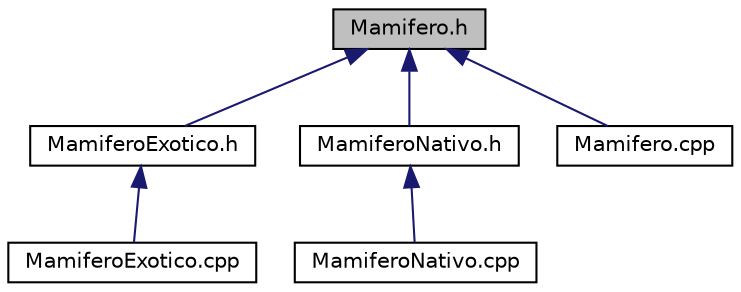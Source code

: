 digraph "Mamifero.h"
{
  edge [fontname="Helvetica",fontsize="10",labelfontname="Helvetica",labelfontsize="10"];
  node [fontname="Helvetica",fontsize="10",shape=record];
  Node11 [label="Mamifero.h",height=0.2,width=0.4,color="black", fillcolor="grey75", style="filled", fontcolor="black"];
  Node11 -> Node12 [dir="back",color="midnightblue",fontsize="10",style="solid",fontname="Helvetica"];
  Node12 [label="MamiferoExotico.h",height=0.2,width=0.4,color="black", fillcolor="white", style="filled",URL="$_mamifero_exotico_8h.html"];
  Node12 -> Node13 [dir="back",color="midnightblue",fontsize="10",style="solid",fontname="Helvetica"];
  Node13 [label="MamiferoExotico.cpp",height=0.2,width=0.4,color="black", fillcolor="white", style="filled",URL="$_mamifero_exotico_8cpp.html"];
  Node11 -> Node14 [dir="back",color="midnightblue",fontsize="10",style="solid",fontname="Helvetica"];
  Node14 [label="MamiferoNativo.h",height=0.2,width=0.4,color="black", fillcolor="white", style="filled",URL="$_mamifero_nativo_8h.html"];
  Node14 -> Node15 [dir="back",color="midnightblue",fontsize="10",style="solid",fontname="Helvetica"];
  Node15 [label="MamiferoNativo.cpp",height=0.2,width=0.4,color="black", fillcolor="white", style="filled",URL="$_mamifero_nativo_8cpp.html"];
  Node11 -> Node16 [dir="back",color="midnightblue",fontsize="10",style="solid",fontname="Helvetica"];
  Node16 [label="Mamifero.cpp",height=0.2,width=0.4,color="black", fillcolor="white", style="filled",URL="$_mamifero_8cpp.html"];
}
